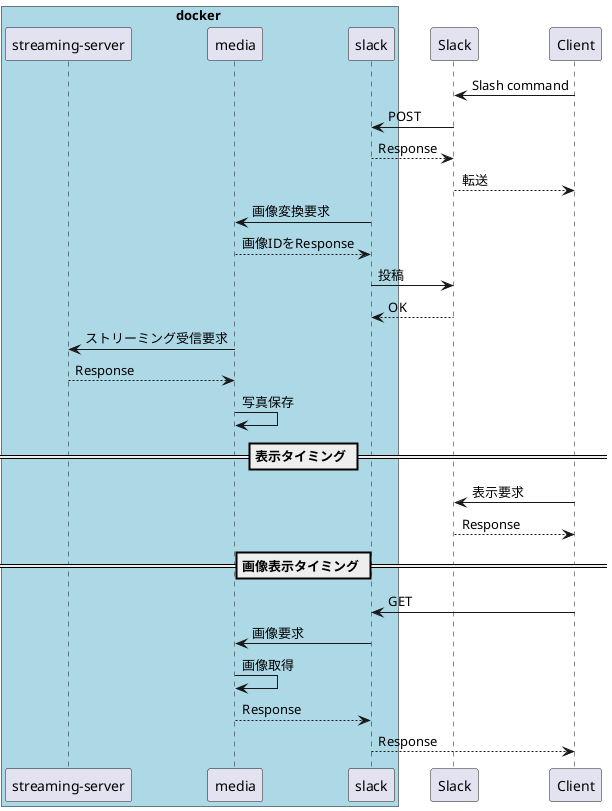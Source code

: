 @startuml Slack_slash_command
box docker #LightBlue
participant "streaming-server"
participant media
participant slack
end box

participant Slack
participant Client

Client -> Slack : Slash command
Slack -> slack : POST

slack --> Slack : Response
Slack --> Client : 転送

slack -> media: 画像変換要求
media --> slack: 画像IDをResponse
slack ->Slack: 投稿
Slack --> slack: OK

media -> "streaming-server": ストリーミング受信要求
"streaming-server" --> media: Response
media -> media: 写真保存

== 表示タイミング ==

Client -> Slack: 表示要求
Slack --> Client: Response

== 画像表示タイミング ==
Client -> slack: GET
slack -> media: 画像要求
media -> media: 画像取得
media --> slack: Response
slack --> Client: Response
@enduml
